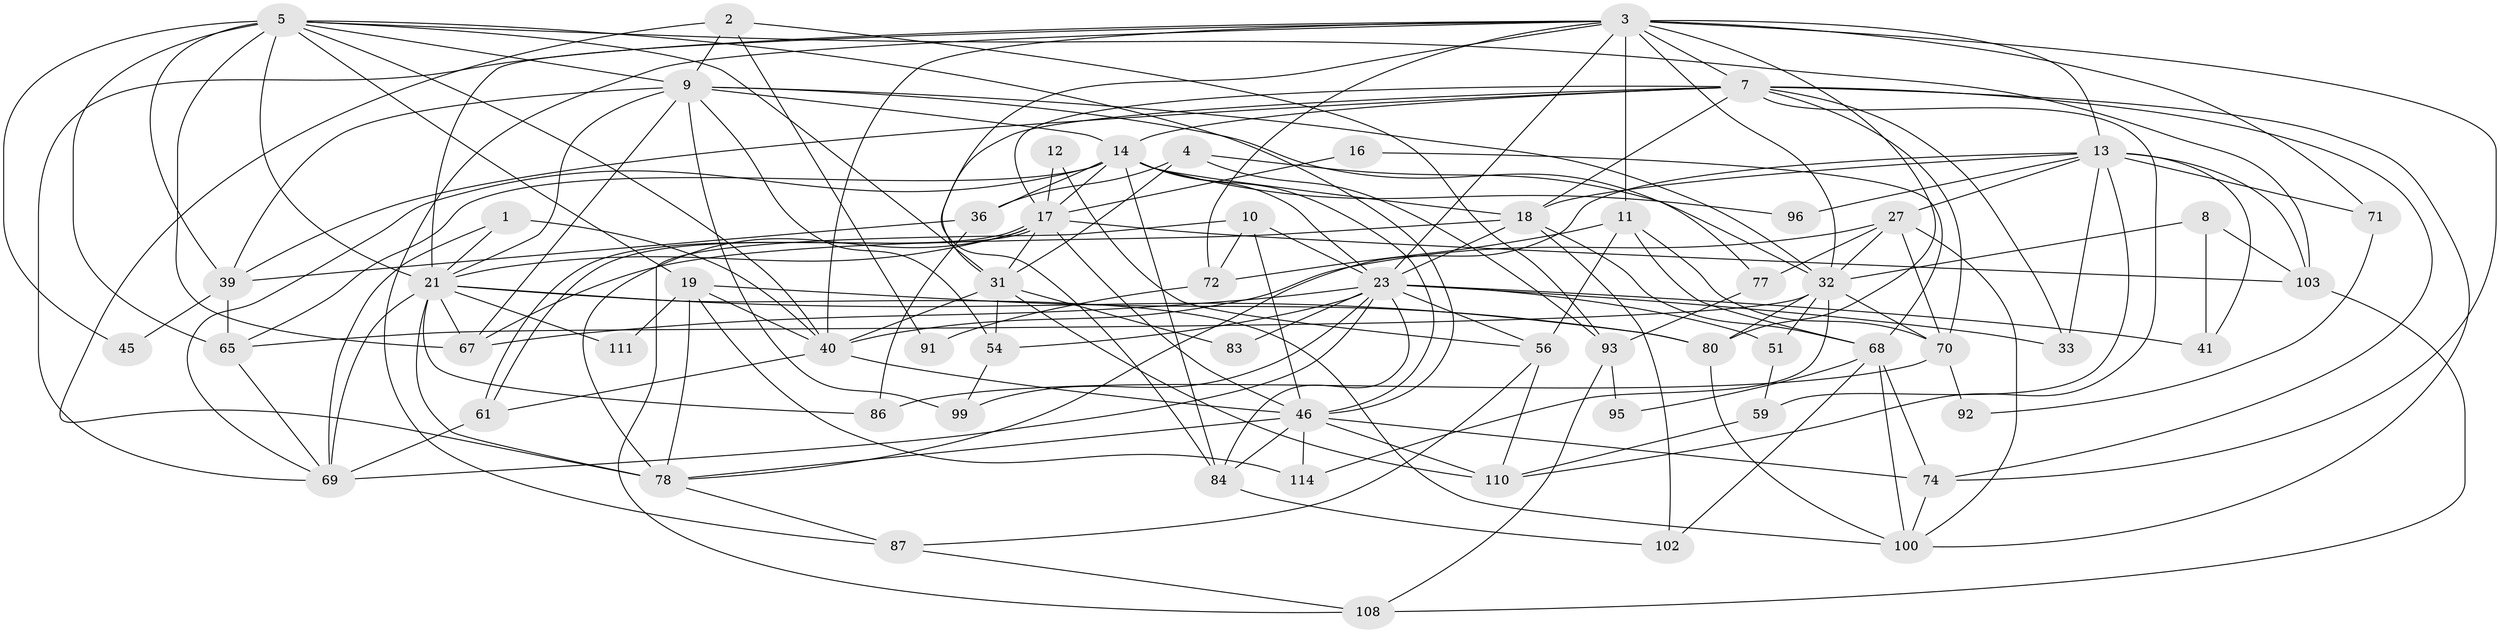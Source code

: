 // original degree distribution, {2: 0.14516129032258066, 4: 0.2661290322580645, 8: 0.03225806451612903, 5: 0.16129032258064516, 7: 0.03225806451612903, 3: 0.28225806451612906, 6: 0.07258064516129033, 9: 0.008064516129032258}
// Generated by graph-tools (version 1.1) at 2025/14/03/09/25 04:14:53]
// undirected, 62 vertices, 169 edges
graph export_dot {
graph [start="1"]
  node [color=gray90,style=filled];
  1 [super="+81"];
  2;
  3 [super="+34+123+29+22"];
  4;
  5 [super="+6+62"];
  7 [super="+42+119+53+88"];
  8 [super="+44"];
  9 [super="+37"];
  10 [super="+73"];
  11;
  12;
  13 [super="+104+15"];
  14 [super="+28+116"];
  16;
  17 [super="+20+64"];
  18 [super="+52"];
  19 [super="+24+47"];
  21 [super="+26"];
  23 [super="+30+25+97+105"];
  27;
  31 [super="+117+35"];
  32 [super="+94+55"];
  33;
  36;
  39 [super="+50+58"];
  40 [super="+48"];
  41 [super="+79"];
  45;
  46 [super="+107+60"];
  51;
  54;
  56 [super="+75+82"];
  59;
  61;
  65;
  67 [super="+90"];
  68 [super="+76"];
  69 [super="+120"];
  70 [super="+115"];
  71;
  72;
  74;
  77;
  78;
  80 [super="+109"];
  83;
  84 [super="+89"];
  86;
  87;
  91;
  92;
  93 [super="+112"];
  95;
  96;
  99;
  100;
  102;
  103;
  108;
  110;
  111;
  114;
  1 -- 40;
  1 -- 21;
  1 -- 69;
  2 -- 78;
  2 -- 93;
  2 -- 91;
  2 -- 9;
  3 -- 23;
  3 -- 69;
  3 -- 87;
  3 -- 71;
  3 -- 40;
  3 -- 72;
  3 -- 74;
  3 -- 11;
  3 -- 84;
  3 -- 21;
  3 -- 80;
  3 -- 7 [weight=2];
  3 -- 32;
  3 -- 13;
  4 -- 36;
  4 -- 93;
  4 -- 31;
  4 -- 32;
  5 -- 40;
  5 -- 65;
  5 -- 31;
  5 -- 46;
  5 -- 67;
  5 -- 19;
  5 -- 21;
  5 -- 103;
  5 -- 45;
  5 -- 9;
  5 -- 39;
  7 -- 74;
  7 -- 110;
  7 -- 33;
  7 -- 100;
  7 -- 31 [weight=2];
  7 -- 17;
  7 -- 70;
  7 -- 14;
  7 -- 18;
  7 -- 39 [weight=3];
  8 -- 103;
  8 -- 32;
  8 -- 41;
  9 -- 21;
  9 -- 32;
  9 -- 67;
  9 -- 99;
  9 -- 77;
  9 -- 14;
  9 -- 54;
  9 -- 39;
  10 -- 72;
  10 -- 108;
  10 -- 23;
  10 -- 46;
  11 -- 72;
  11 -- 56;
  11 -- 70;
  11 -- 68;
  12 -- 17;
  12 -- 56;
  13 -- 78;
  13 -- 103;
  13 -- 18 [weight=2];
  13 -- 96;
  13 -- 33;
  13 -- 59;
  13 -- 71;
  13 -- 41;
  13 -- 27;
  14 -- 36;
  14 -- 96;
  14 -- 18;
  14 -- 17;
  14 -- 23;
  14 -- 46;
  14 -- 65;
  14 -- 84;
  14 -- 69;
  16 -- 17 [weight=2];
  16 -- 68;
  17 -- 61 [weight=2];
  17 -- 61;
  17 -- 78 [weight=2];
  17 -- 46;
  17 -- 103;
  17 -- 21;
  17 -- 31;
  18 -- 67;
  18 -- 68;
  18 -- 102;
  18 -- 23;
  19 -- 111;
  19 -- 114;
  19 -- 80;
  19 -- 40;
  19 -- 78;
  21 -- 86;
  21 -- 67;
  21 -- 100;
  21 -- 78;
  21 -- 111;
  21 -- 80;
  21 -- 69;
  23 -- 56 [weight=3];
  23 -- 69 [weight=2];
  23 -- 54;
  23 -- 83;
  23 -- 99;
  23 -- 84;
  23 -- 33;
  23 -- 67;
  23 -- 51;
  23 -- 41;
  27 -- 100;
  27 -- 32;
  27 -- 70;
  27 -- 77;
  27 -- 40;
  31 -- 110;
  31 -- 83;
  31 -- 40;
  31 -- 54;
  32 -- 65;
  32 -- 51;
  32 -- 80;
  32 -- 114;
  32 -- 70;
  36 -- 86;
  36 -- 39;
  39 -- 65 [weight=2];
  39 -- 45;
  40 -- 61;
  40 -- 46;
  46 -- 74;
  46 -- 110;
  46 -- 78;
  46 -- 114;
  46 -- 84;
  51 -- 59;
  54 -- 99;
  56 -- 110;
  56 -- 87;
  59 -- 110;
  61 -- 69;
  65 -- 69;
  68 -- 100;
  68 -- 102;
  68 -- 74;
  68 -- 95;
  70 -- 86;
  70 -- 92;
  71 -- 92;
  72 -- 91;
  74 -- 100;
  77 -- 93;
  78 -- 87;
  80 -- 100;
  84 -- 102;
  87 -- 108;
  93 -- 108;
  93 -- 95;
  103 -- 108;
}
